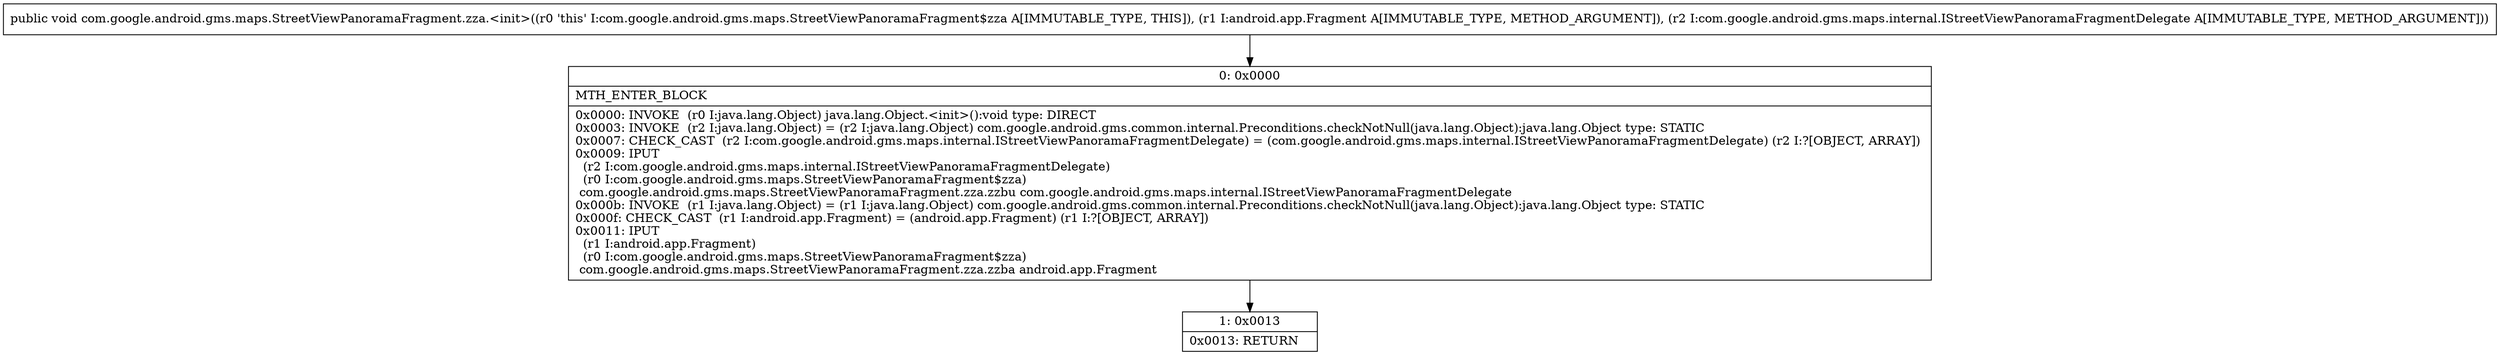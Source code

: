 digraph "CFG forcom.google.android.gms.maps.StreetViewPanoramaFragment.zza.\<init\>(Landroid\/app\/Fragment;Lcom\/google\/android\/gms\/maps\/internal\/IStreetViewPanoramaFragmentDelegate;)V" {
Node_0 [shape=record,label="{0\:\ 0x0000|MTH_ENTER_BLOCK\l|0x0000: INVOKE  (r0 I:java.lang.Object) java.lang.Object.\<init\>():void type: DIRECT \l0x0003: INVOKE  (r2 I:java.lang.Object) = (r2 I:java.lang.Object) com.google.android.gms.common.internal.Preconditions.checkNotNull(java.lang.Object):java.lang.Object type: STATIC \l0x0007: CHECK_CAST  (r2 I:com.google.android.gms.maps.internal.IStreetViewPanoramaFragmentDelegate) = (com.google.android.gms.maps.internal.IStreetViewPanoramaFragmentDelegate) (r2 I:?[OBJECT, ARRAY]) \l0x0009: IPUT  \l  (r2 I:com.google.android.gms.maps.internal.IStreetViewPanoramaFragmentDelegate)\l  (r0 I:com.google.android.gms.maps.StreetViewPanoramaFragment$zza)\l com.google.android.gms.maps.StreetViewPanoramaFragment.zza.zzbu com.google.android.gms.maps.internal.IStreetViewPanoramaFragmentDelegate \l0x000b: INVOKE  (r1 I:java.lang.Object) = (r1 I:java.lang.Object) com.google.android.gms.common.internal.Preconditions.checkNotNull(java.lang.Object):java.lang.Object type: STATIC \l0x000f: CHECK_CAST  (r1 I:android.app.Fragment) = (android.app.Fragment) (r1 I:?[OBJECT, ARRAY]) \l0x0011: IPUT  \l  (r1 I:android.app.Fragment)\l  (r0 I:com.google.android.gms.maps.StreetViewPanoramaFragment$zza)\l com.google.android.gms.maps.StreetViewPanoramaFragment.zza.zzba android.app.Fragment \l}"];
Node_1 [shape=record,label="{1\:\ 0x0013|0x0013: RETURN   \l}"];
MethodNode[shape=record,label="{public void com.google.android.gms.maps.StreetViewPanoramaFragment.zza.\<init\>((r0 'this' I:com.google.android.gms.maps.StreetViewPanoramaFragment$zza A[IMMUTABLE_TYPE, THIS]), (r1 I:android.app.Fragment A[IMMUTABLE_TYPE, METHOD_ARGUMENT]), (r2 I:com.google.android.gms.maps.internal.IStreetViewPanoramaFragmentDelegate A[IMMUTABLE_TYPE, METHOD_ARGUMENT])) }"];
MethodNode -> Node_0;
Node_0 -> Node_1;
}

